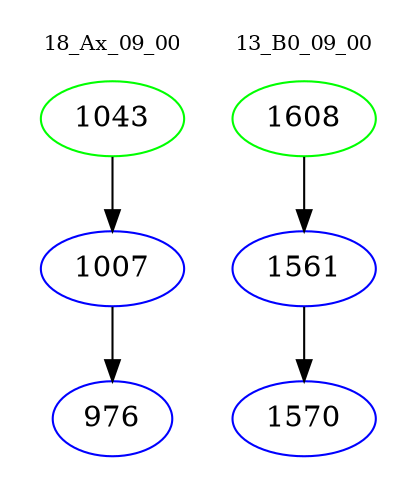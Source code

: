 digraph{
subgraph cluster_0 {
color = white
label = "18_Ax_09_00";
fontsize=10;
T0_1043 [label="1043", color="green"]
T0_1043 -> T0_1007 [color="black"]
T0_1007 [label="1007", color="blue"]
T0_1007 -> T0_976 [color="black"]
T0_976 [label="976", color="blue"]
}
subgraph cluster_1 {
color = white
label = "13_B0_09_00";
fontsize=10;
T1_1608 [label="1608", color="green"]
T1_1608 -> T1_1561 [color="black"]
T1_1561 [label="1561", color="blue"]
T1_1561 -> T1_1570 [color="black"]
T1_1570 [label="1570", color="blue"]
}
}
